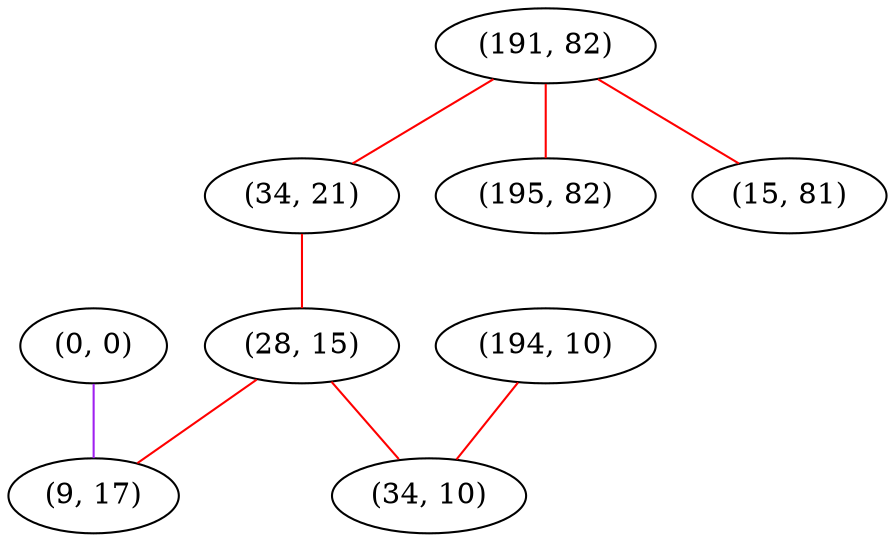 graph "" {
"(0, 0)";
"(191, 82)";
"(34, 21)";
"(195, 82)";
"(194, 10)";
"(28, 15)";
"(9, 17)";
"(34, 10)";
"(15, 81)";
"(0, 0)" -- "(9, 17)"  [color=purple, key=0, weight=4];
"(191, 82)" -- "(34, 21)"  [color=red, key=0, weight=1];
"(191, 82)" -- "(195, 82)"  [color=red, key=0, weight=1];
"(191, 82)" -- "(15, 81)"  [color=red, key=0, weight=1];
"(34, 21)" -- "(28, 15)"  [color=red, key=0, weight=1];
"(194, 10)" -- "(34, 10)"  [color=red, key=0, weight=1];
"(28, 15)" -- "(9, 17)"  [color=red, key=0, weight=1];
"(28, 15)" -- "(34, 10)"  [color=red, key=0, weight=1];
}
